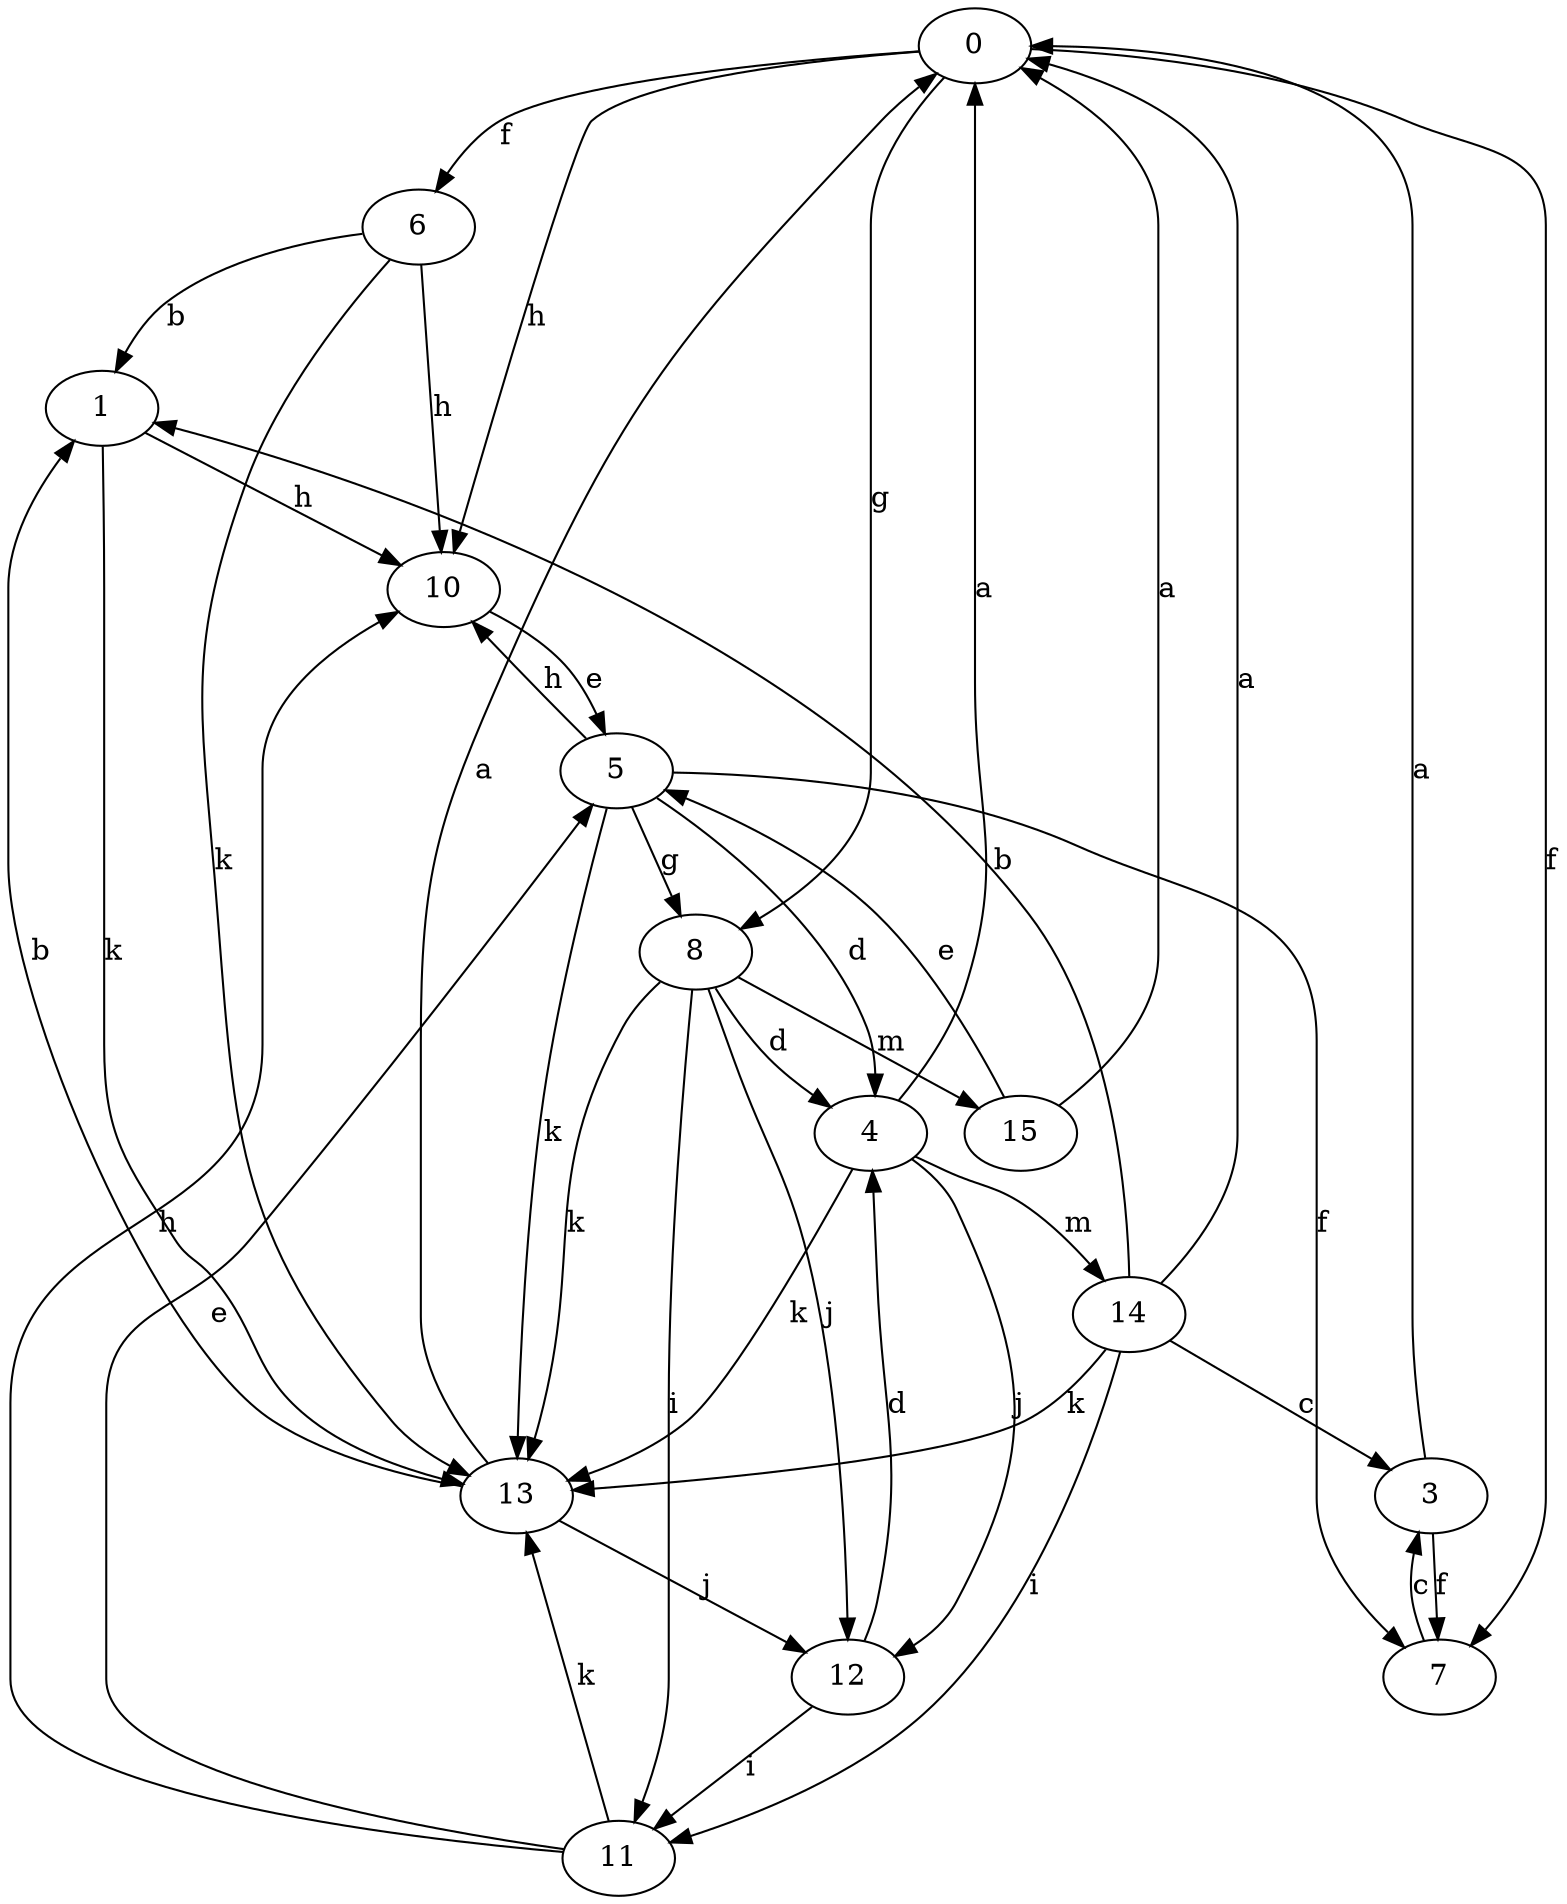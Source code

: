 strict digraph  {
0;
1;
3;
4;
5;
6;
7;
8;
10;
11;
12;
13;
14;
15;
0 -> 6  [label=f];
0 -> 7  [label=f];
0 -> 8  [label=g];
0 -> 10  [label=h];
1 -> 10  [label=h];
1 -> 13  [label=k];
3 -> 0  [label=a];
3 -> 7  [label=f];
4 -> 0  [label=a];
4 -> 12  [label=j];
4 -> 13  [label=k];
4 -> 14  [label=m];
5 -> 4  [label=d];
5 -> 7  [label=f];
5 -> 8  [label=g];
5 -> 10  [label=h];
5 -> 13  [label=k];
6 -> 1  [label=b];
6 -> 10  [label=h];
6 -> 13  [label=k];
7 -> 3  [label=c];
8 -> 4  [label=d];
8 -> 11  [label=i];
8 -> 12  [label=j];
8 -> 13  [label=k];
8 -> 15  [label=m];
10 -> 5  [label=e];
11 -> 5  [label=e];
11 -> 10  [label=h];
11 -> 13  [label=k];
12 -> 4  [label=d];
12 -> 11  [label=i];
13 -> 0  [label=a];
13 -> 1  [label=b];
13 -> 12  [label=j];
14 -> 0  [label=a];
14 -> 1  [label=b];
14 -> 3  [label=c];
14 -> 11  [label=i];
14 -> 13  [label=k];
15 -> 0  [label=a];
15 -> 5  [label=e];
}
